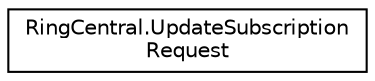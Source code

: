 digraph "Graphical Class Hierarchy"
{
 // LATEX_PDF_SIZE
  edge [fontname="Helvetica",fontsize="10",labelfontname="Helvetica",labelfontsize="10"];
  node [fontname="Helvetica",fontsize="10",shape=record];
  rankdir="LR";
  Node0 [label="RingCentral.UpdateSubscription\lRequest",height=0.2,width=0.4,color="black", fillcolor="white", style="filled",URL="$classRingCentral_1_1UpdateSubscriptionRequest.html",tooltip=" "];
}
